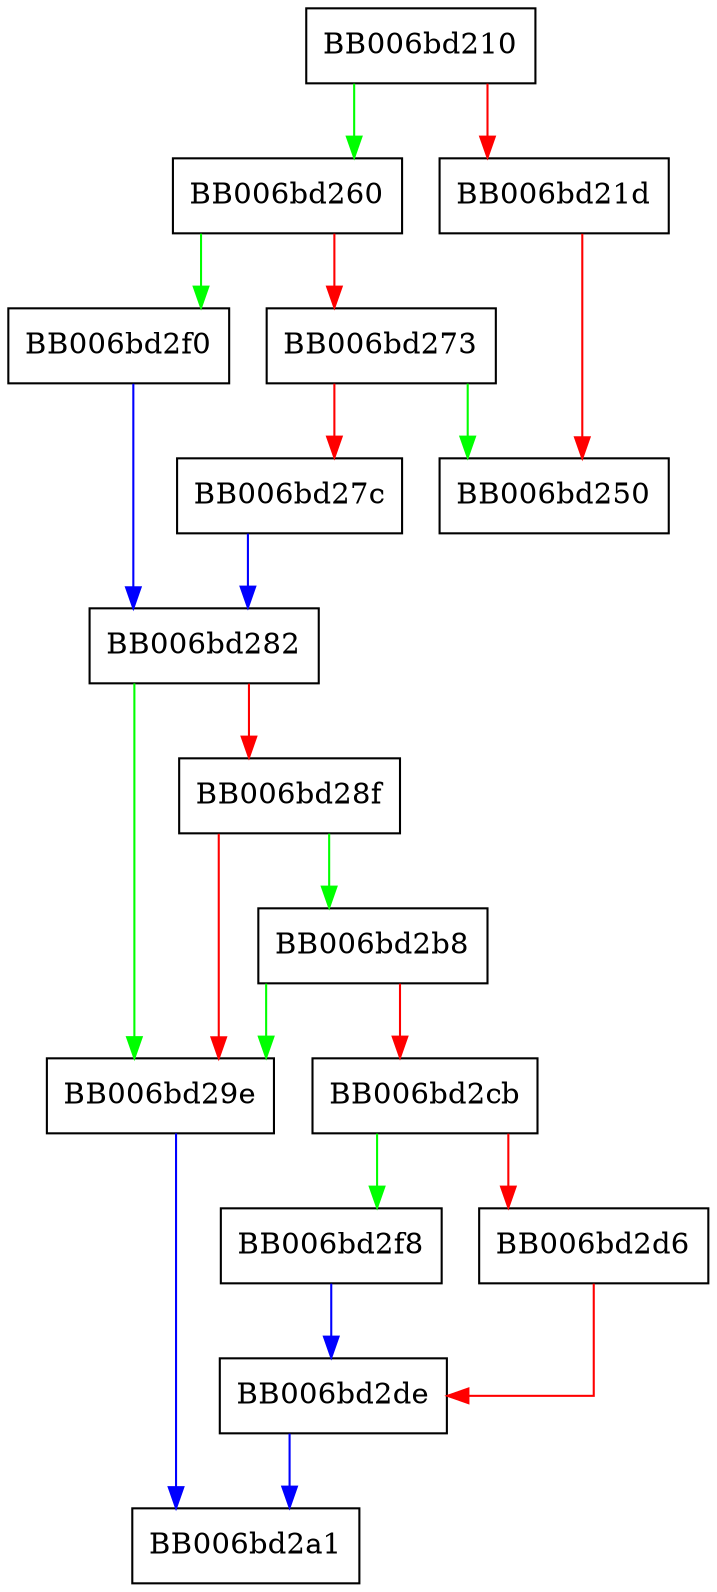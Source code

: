 digraph rsa2msblob_encode {
  node [shape="box"];
  graph [splines=ortho];
  BB006bd210 -> BB006bd260 [color="green"];
  BB006bd210 -> BB006bd21d [color="red"];
  BB006bd21d -> BB006bd250 [color="red"];
  BB006bd260 -> BB006bd2f0 [color="green"];
  BB006bd260 -> BB006bd273 [color="red"];
  BB006bd273 -> BB006bd250 [color="green"];
  BB006bd273 -> BB006bd27c [color="red"];
  BB006bd27c -> BB006bd282 [color="blue"];
  BB006bd282 -> BB006bd29e [color="green"];
  BB006bd282 -> BB006bd28f [color="red"];
  BB006bd28f -> BB006bd2b8 [color="green"];
  BB006bd28f -> BB006bd29e [color="red"];
  BB006bd29e -> BB006bd2a1 [color="blue"];
  BB006bd2b8 -> BB006bd29e [color="green"];
  BB006bd2b8 -> BB006bd2cb [color="red"];
  BB006bd2cb -> BB006bd2f8 [color="green"];
  BB006bd2cb -> BB006bd2d6 [color="red"];
  BB006bd2d6 -> BB006bd2de [color="red"];
  BB006bd2de -> BB006bd2a1 [color="blue"];
  BB006bd2f0 -> BB006bd282 [color="blue"];
  BB006bd2f8 -> BB006bd2de [color="blue"];
}